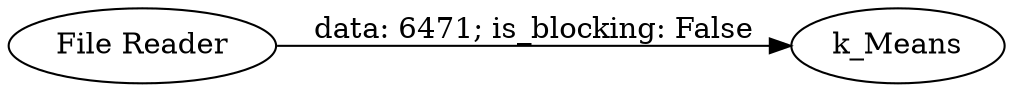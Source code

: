 digraph {
	"-6866315900477112019_1" [label="File Reader"]
	"-6866315900477112019_2" [label=k_Means]
	"-6866315900477112019_1" -> "-6866315900477112019_2" [label="data: 6471; is_blocking: False"]
	rankdir=LR
}
